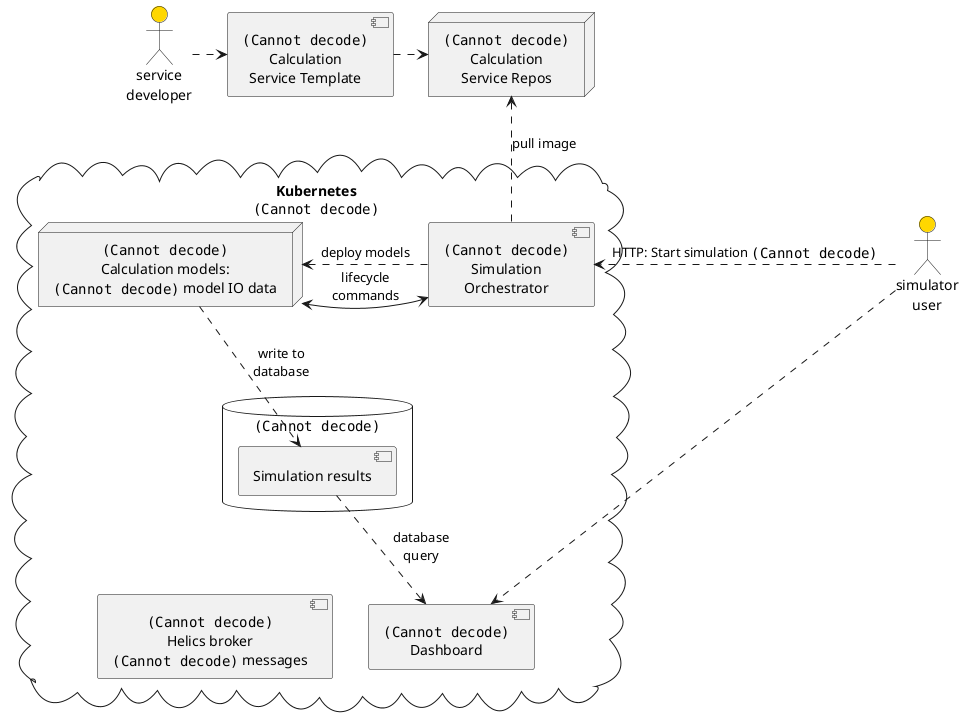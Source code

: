 @startuml
skinparam defaultTextAlignment center
skinparam backgroundColor transparent
'skinparam backgroundColor white
'skinparam arrowFontName Courier
'skinparam legendFontName Courier
'skinparam actorFontName Courier
'skinparam cloudFontName Courier
'skinparam componentFontName Courier
'skinparam handwritten true
skinparam actorBackgroundColor Gold

cloud "Kubernetes\n<img:../static/k8s.png{scale=0.1}>" as aks {
    [<img:../static/fastapi_logo.png{scale=0.32}>\nSimulation\nOrchestrator] as so
    node "<img:../static/helics-logo.png{scale=0.01}>\nCalculation models:\n<img:../static/arrow_double.png{scale=0.25}> model IO data" as models
    [<img:../static/grafana.png{scale=0.05}>\nDashboard] as grafana
    [<img:../static/helics-logo.png{scale=0.01}>\nHelics broker\n<img:../static/arrow_double.png{scale=0.25}> messages] as helics

    models <. so: deploy models
    models <-r-> so: lifecycle\ncommands

    database "<img:../static/influxdb_crop.png{scale=0.21}>" {
        [Simulation results] as influxdb
    }
    models ..> influxdb: write to\ndatabase
    influxdb ..> grafana: database\nquery

    grafana -left[hidden]-> helics
}

actor "service\ndeveloper" as developer
actor "simulator\nuser" as simulator

[<img:../static/github.png{scale=0.08}>\nCalculation\nService Template] as template
node "<img:../static/python.png{scale=0.02}>\nCalculation\nService Repos" as repos

so -up.> repos: pull image

developer .> template
template .> repos

simulator .> so: HTTP: Start simulation <img:../static/esdl_logo_large.png{scale=0.1}>
simulator .> grafana

@enduml
